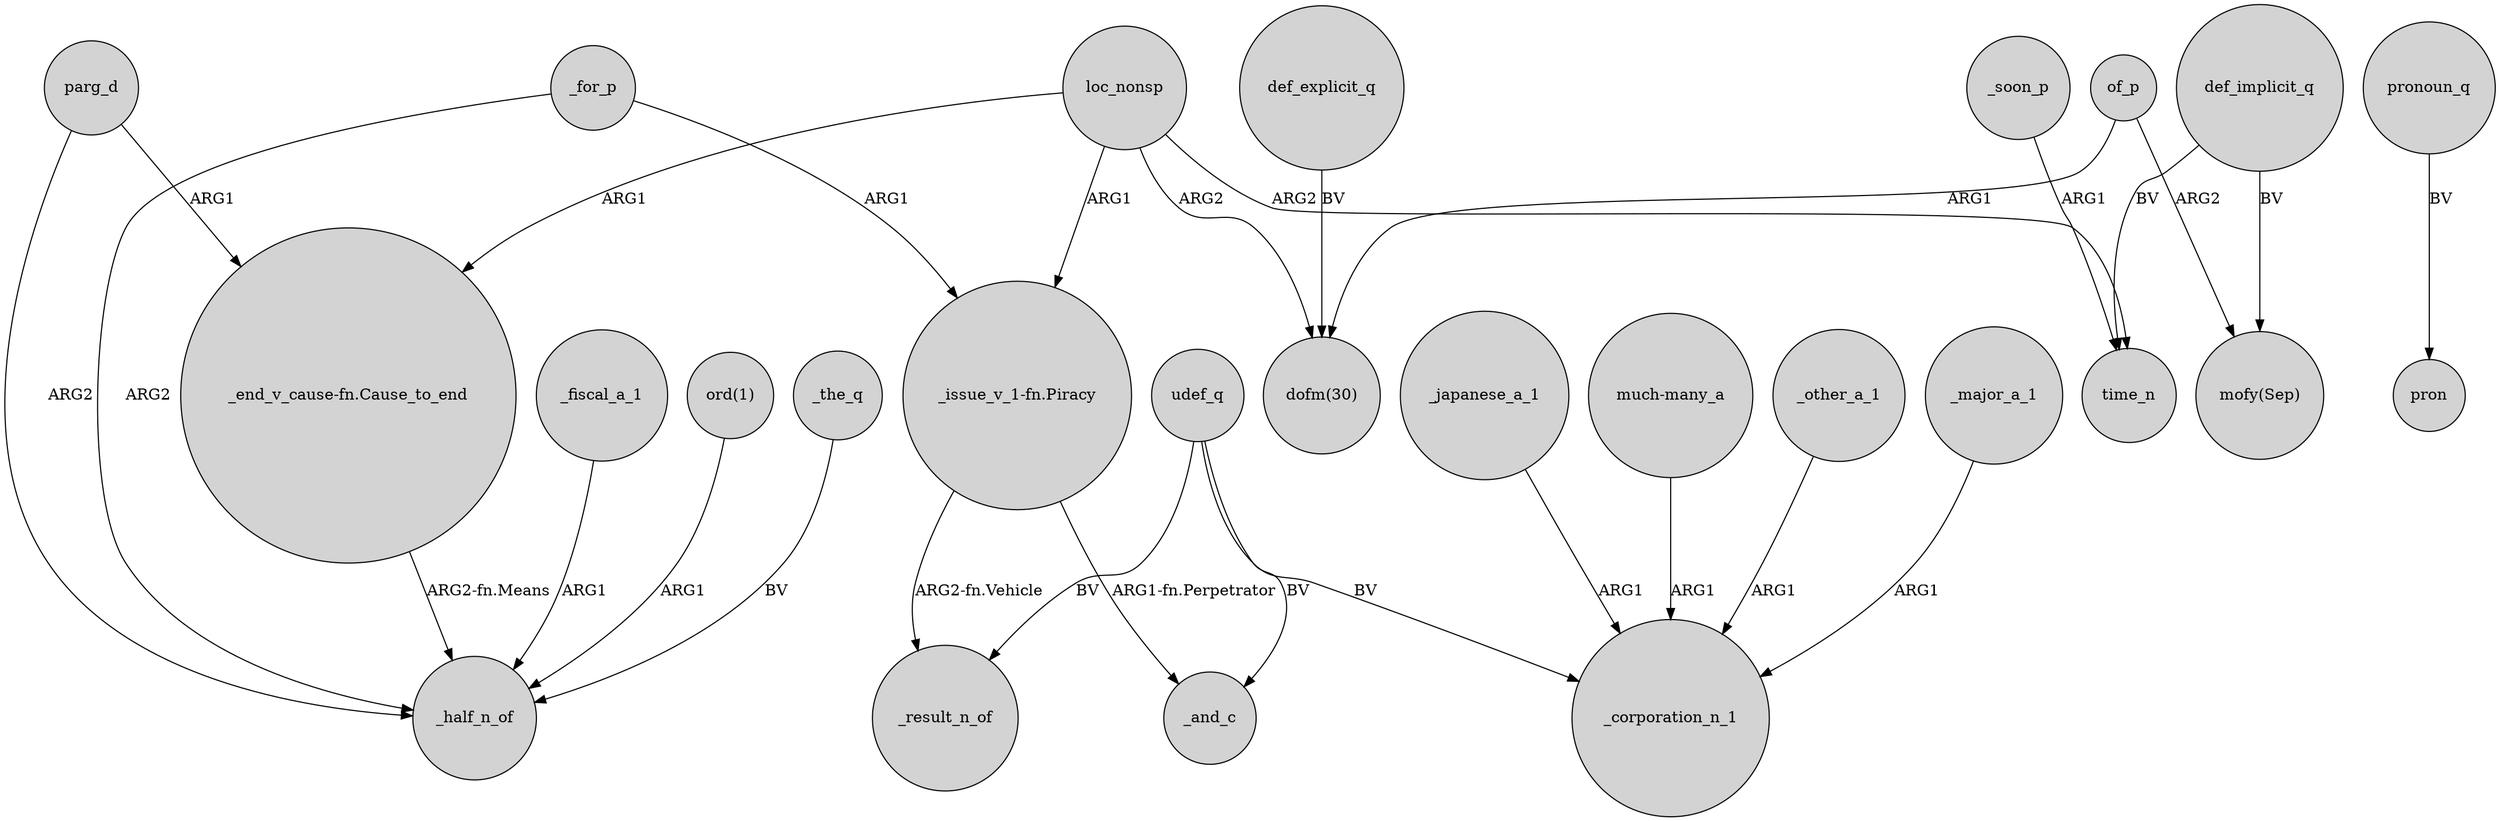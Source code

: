 digraph {
	node [shape=circle style=filled]
	parg_d -> "_end_v_cause-fn.Cause_to_end" [label=ARG1]
	_for_p -> "_issue_v_1-fn.Piracy" [label=ARG1]
	"much-many_a" -> _corporation_n_1 [label=ARG1]
	_fiscal_a_1 -> _half_n_of [label=ARG1]
	_other_a_1 -> _corporation_n_1 [label=ARG1]
	"_end_v_cause-fn.Cause_to_end" -> _half_n_of [label="ARG2-fn.Means"]
	"_issue_v_1-fn.Piracy" -> _result_n_of [label="ARG2-fn.Vehicle"]
	def_implicit_q -> "mofy(Sep)" [label=BV]
	def_explicit_q -> "dofm(30)" [label=BV]
	udef_q -> _and_c [label=BV]
	of_p -> "mofy(Sep)" [label=ARG2]
	_major_a_1 -> _corporation_n_1 [label=ARG1]
	parg_d -> _half_n_of [label=ARG2]
	pronoun_q -> pron [label=BV]
	_soon_p -> time_n [label=ARG1]
	_japanese_a_1 -> _corporation_n_1 [label=ARG1]
	"ord(1)" -> _half_n_of [label=ARG1]
	_the_q -> _half_n_of [label=BV]
	loc_nonsp -> "_end_v_cause-fn.Cause_to_end" [label=ARG1]
	loc_nonsp -> "_issue_v_1-fn.Piracy" [label=ARG1]
	udef_q -> _corporation_n_1 [label=BV]
	loc_nonsp -> time_n [label=ARG2]
	of_p -> "dofm(30)" [label=ARG1]
	_for_p -> _half_n_of [label=ARG2]
	udef_q -> _result_n_of [label=BV]
	loc_nonsp -> "dofm(30)" [label=ARG2]
	def_implicit_q -> time_n [label=BV]
	"_issue_v_1-fn.Piracy" -> _and_c [label="ARG1-fn.Perpetrator"]
}
